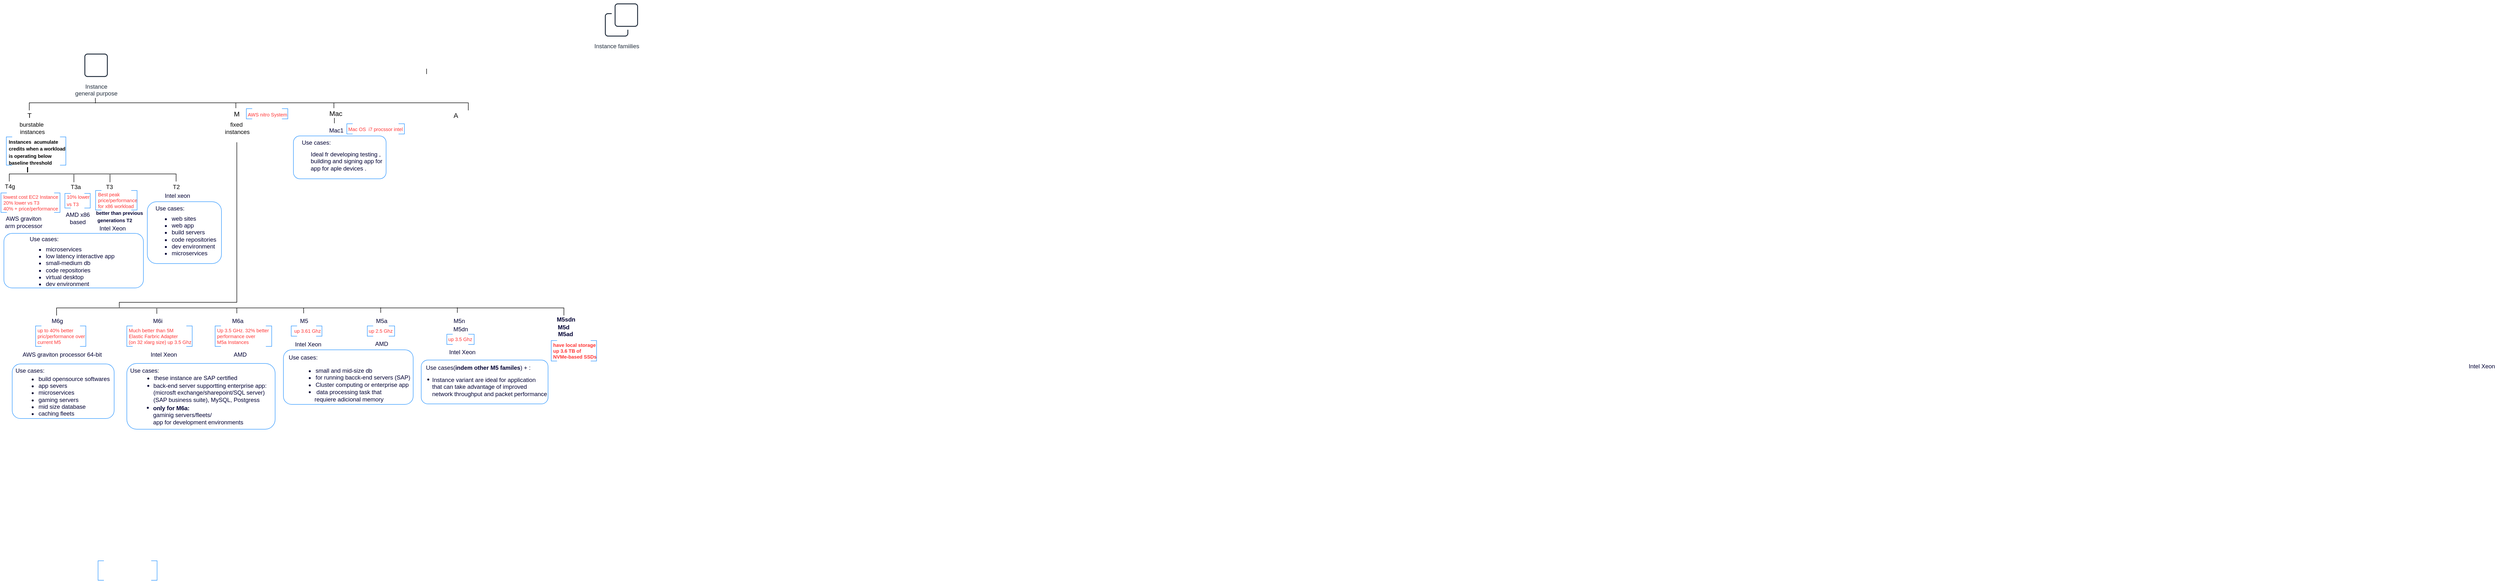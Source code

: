 <mxfile version="20.0.1" type="github">
  <diagram id="QT1x9H8c5nNVxde7SMxW" name="Page-1">
    <mxGraphModel dx="1230" dy="653" grid="1" gridSize="10" guides="1" tooltips="1" connect="1" arrows="1" fold="1" page="1" pageScale="1" pageWidth="4681" pageHeight="3300" math="0" shadow="0">
      <root>
        <mxCell id="0" />
        <mxCell id="1" parent="0" />
        <mxCell id="JC6SgRXy9MHT9SMiRejr-31" value="" style="rounded=1;whiteSpace=wrap;html=1;fontSize=12;fontColor=#000033;fillColor=none;strokeColor=#3399FF;" vertex="1" parent="1">
          <mxGeometry x="308" y="443" width="152" height="127" as="geometry" />
        </mxCell>
        <mxCell id="JC6SgRXy9MHT9SMiRejr-28" value="" style="rounded=1;whiteSpace=wrap;html=1;fontSize=12;fontColor=#000033;fillColor=none;strokeColor=#3399FF;" vertex="1" parent="1">
          <mxGeometry x="14" y="508" width="286" height="112" as="geometry" />
        </mxCell>
        <mxCell id="_8k46CDn7pCFzb-syn-X-2" value="Instance famiilies" style="sketch=0;outlineConnect=0;fontColor=#232F3E;gradientColor=none;strokeColor=#232F3E;fillColor=#ffffff;dashed=0;verticalLabelPosition=bottom;verticalAlign=top;align=center;html=1;fontSize=12;fontStyle=0;aspect=fixed;shape=mxgraph.aws4.resourceIcon;resIcon=mxgraph.aws4.instance;" parent="1" vertex="1">
          <mxGeometry x="1240" y="50" width="60" height="60" as="geometry" />
        </mxCell>
        <mxCell id="_8k46CDn7pCFzb-syn-X-3" value="" style="sketch=0;outlineConnect=0;fontColor=#232F3E;gradientColor=none;strokeColor=#232F3E;fillColor=#ffffff;dashed=0;verticalLabelPosition=bottom;verticalAlign=top;align=center;html=1;fontSize=12;fontStyle=0;aspect=fixed;shape=mxgraph.aws4.resourceIcon;resIcon=mxgraph.aws4.instance;" parent="1" vertex="1">
          <mxGeometry x="1260" y="30" width="60" height="60" as="geometry" />
        </mxCell>
        <mxCell id="_8k46CDn7pCFzb-syn-X-4" value="Instance&lt;br&gt;general purpose" style="sketch=0;outlineConnect=0;fontColor=#232F3E;gradientColor=none;strokeColor=#232F3E;fillColor=#ffffff;dashed=0;verticalLabelPosition=bottom;verticalAlign=top;align=center;html=1;fontSize=12;fontStyle=0;aspect=fixed;shape=mxgraph.aws4.resourceIcon;resIcon=mxgraph.aws4.instance;" parent="1" vertex="1">
          <mxGeometry x="173" y="133" width="60" height="60" as="geometry" />
        </mxCell>
        <mxCell id="_8k46CDn7pCFzb-syn-X-5" value="" style="shape=partialRectangle;whiteSpace=wrap;html=1;bottom=1;right=1;left=1;top=0;fillColor=none;routingCenterX=-0.5;rotation=-180;direction=east;" parent="1" vertex="1">
          <mxGeometry x="66" y="240" width="900" height="15" as="geometry" />
        </mxCell>
        <mxCell id="_8k46CDn7pCFzb-syn-X-6" value="" style="line;strokeWidth=1;direction=south;html=1;" parent="1" vertex="1">
          <mxGeometry x="201" y="230" width="1" height="11" as="geometry" />
        </mxCell>
        <mxCell id="_8k46CDn7pCFzb-syn-X-7" value="" style="line;strokeWidth=1;direction=south;html=1;" parent="1" vertex="1">
          <mxGeometry x="489" y="240" width="1" height="11" as="geometry" />
        </mxCell>
        <mxCell id="_8k46CDn7pCFzb-syn-X-9" value="&lt;font style=&quot;font-size: 14px;&quot;&gt;T&lt;/font&gt;" style="text;html=1;align=center;verticalAlign=middle;resizable=0;points=[];autosize=1;strokeColor=none;fillColor=none;" parent="1" vertex="1">
          <mxGeometry x="56" y="256" width="20" height="20" as="geometry" />
        </mxCell>
        <mxCell id="_8k46CDn7pCFzb-syn-X-10" value="M" style="text;html=1;align=center;verticalAlign=middle;resizable=0;points=[];autosize=1;strokeColor=none;fillColor=none;fontSize=14;" parent="1" vertex="1">
          <mxGeometry x="476" y="253" width="30" height="20" as="geometry" />
        </mxCell>
        <mxCell id="_8k46CDn7pCFzb-syn-X-11" value="Mac" style="text;html=1;align=center;verticalAlign=middle;resizable=0;points=[];autosize=1;strokeColor=none;fillColor=none;fontSize=14;" parent="1" vertex="1">
          <mxGeometry x="674" y="252" width="40" height="20" as="geometry" />
        </mxCell>
        <mxCell id="_8k46CDn7pCFzb-syn-X-12" value="A" style="text;html=1;align=center;verticalAlign=middle;resizable=0;points=[];autosize=1;strokeColor=none;fillColor=none;fontSize=14;" parent="1" vertex="1">
          <mxGeometry x="930" y="256" width="20" height="20" as="geometry" />
        </mxCell>
        <mxCell id="_8k46CDn7pCFzb-syn-X-15" value="&lt;font style=&quot;font-size: 12px;&quot;&gt;burstable&amp;nbsp;&lt;br style=&quot;font-size: 12px;&quot;&gt;instances&lt;br style=&quot;font-size: 12px;&quot;&gt;&lt;/font&gt;" style="text;html=1;align=center;verticalAlign=middle;resizable=0;points=[];autosize=1;strokeColor=none;fillColor=none;fontSize=12;" parent="1" vertex="1">
          <mxGeometry x="37" y="277" width="70" height="30" as="geometry" />
        </mxCell>
        <mxCell id="_8k46CDn7pCFzb-syn-X-16" value="" style="shape=partialRectangle;whiteSpace=wrap;html=1;bottom=1;right=1;left=1;top=0;fillColor=none;routingCenterX=-0.5;rotation=-180;direction=east;" parent="1" vertex="1">
          <mxGeometry x="25" y="386" width="342" height="15" as="geometry" />
        </mxCell>
        <mxCell id="_8k46CDn7pCFzb-syn-X-17" value="" style="line;strokeWidth=2;direction=south;html=1;" parent="1" vertex="1">
          <mxGeometry x="62" y="372" width="1" height="11" as="geometry" />
        </mxCell>
        <mxCell id="_8k46CDn7pCFzb-syn-X-18" value="" style="line;strokeWidth=1;direction=south;html=1;" parent="1" vertex="1">
          <mxGeometry x="157" y="387" width="1" height="16" as="geometry" />
        </mxCell>
        <mxCell id="_8k46CDn7pCFzb-syn-X-22" value="T4g" style="text;html=1;align=center;verticalAlign=middle;resizable=0;points=[];autosize=1;strokeColor=none;fillColor=none;fontSize=12;" parent="1" vertex="1">
          <mxGeometry x="6" y="402" width="40" height="20" as="geometry" />
        </mxCell>
        <mxCell id="_8k46CDn7pCFzb-syn-X-23" value="T3a" style="text;html=1;align=center;verticalAlign=middle;resizable=0;points=[];autosize=1;strokeColor=none;fillColor=none;fontSize=12;" parent="1" vertex="1">
          <mxGeometry x="141" y="403" width="40" height="20" as="geometry" />
        </mxCell>
        <mxCell id="_8k46CDn7pCFzb-syn-X-24" value="T3" style="text;html=1;align=center;verticalAlign=middle;resizable=0;points=[];autosize=1;strokeColor=none;fillColor=none;fontSize=12;" parent="1" vertex="1">
          <mxGeometry x="215" y="403" width="30" height="20" as="geometry" />
        </mxCell>
        <mxCell id="_8k46CDn7pCFzb-syn-X-25" value="T2" style="text;html=1;align=center;verticalAlign=middle;resizable=0;points=[];autosize=1;strokeColor=none;fillColor=none;fontSize=12;" parent="1" vertex="1">
          <mxGeometry x="351.5" y="403" width="30" height="20" as="geometry" />
        </mxCell>
        <mxCell id="_8k46CDn7pCFzb-syn-X-26" value="" style="line;strokeWidth=1;direction=south;html=1;" parent="1" vertex="1">
          <mxGeometry x="231" y="387" width="1" height="16" as="geometry" />
        </mxCell>
        <mxCell id="JC6SgRXy9MHT9SMiRejr-1" value="&lt;font style=&quot;font-size: 10px;&quot;&gt;&lt;b&gt;Instances&amp;nbsp; acumulate &lt;br&gt;credits when a workload&amp;nbsp;&lt;br&gt;is operating below &lt;br&gt;baseline threshold&lt;/b&gt;&lt;/font&gt;" style="text;html=1;align=left;verticalAlign=middle;resizable=0;points=[];autosize=1;strokeColor=none;fillColor=none;" vertex="1" parent="1">
          <mxGeometry x="22" y="306" width="130" height="70" as="geometry" />
        </mxCell>
        <mxCell id="JC6SgRXy9MHT9SMiRejr-3" value="" style="strokeWidth=1;html=1;shape=mxgraph.flowchart.annotation_1;align=left;pointerEvents=1;fontColor=#000033;fillColor=none;direction=west;strokeColor=#3399FF;" vertex="1" parent="1">
          <mxGeometry x="129" y="310" width="12" height="58" as="geometry" />
        </mxCell>
        <mxCell id="JC6SgRXy9MHT9SMiRejr-4" value="" style="strokeWidth=1;html=1;shape=mxgraph.flowchart.annotation_1;align=left;pointerEvents=1;fontColor=#000033;fillColor=none;strokeColor=#3399FF;" vertex="1" parent="1">
          <mxGeometry x="8" y="425" width="12" height="40" as="geometry" />
        </mxCell>
        <mxCell id="JC6SgRXy9MHT9SMiRejr-5" value="" style="strokeWidth=1;html=1;shape=mxgraph.flowchart.annotation_1;align=left;pointerEvents=1;fontColor=#000033;fillColor=none;strokeColor=#3399FF;" vertex="1" parent="1">
          <mxGeometry x="19" y="310" width="12" height="58" as="geometry" />
        </mxCell>
        <mxCell id="JC6SgRXy9MHT9SMiRejr-7" value="&lt;font color=&quot;#ff3333&quot;&gt;lowest cost EC2 Instance&lt;br&gt;20% lower vs T3&lt;br&gt;40% + price/performance&lt;/font&gt;" style="text;html=1;align=left;verticalAlign=middle;resizable=0;points=[];autosize=1;strokeColor=none;fillColor=none;fontSize=10;" vertex="1" parent="1">
          <mxGeometry x="11" y="425" width="130" height="40" as="geometry" />
        </mxCell>
        <mxCell id="JC6SgRXy9MHT9SMiRejr-8" value="" style="strokeWidth=1;html=1;shape=mxgraph.flowchart.annotation_1;align=left;pointerEvents=1;fontColor=#000033;fillColor=none;direction=west;strokeColor=#3399FF;" vertex="1" parent="1">
          <mxGeometry x="117" y="425" width="12" height="40" as="geometry" />
        </mxCell>
        <mxCell id="JC6SgRXy9MHT9SMiRejr-10" value="AWS graviton &lt;br&gt;arm processor" style="text;html=1;align=center;verticalAlign=middle;resizable=0;points=[];autosize=1;strokeColor=none;fillColor=none;fontSize=12;fontColor=#000033;" vertex="1" parent="1">
          <mxGeometry x="9" y="470" width="90" height="30" as="geometry" />
        </mxCell>
        <mxCell id="JC6SgRXy9MHT9SMiRejr-11" value="" style="strokeWidth=1;html=1;shape=mxgraph.flowchart.annotation_1;align=left;pointerEvents=1;fontColor=#000033;fillColor=none;strokeColor=#3399FF;" vertex="1" parent="1">
          <mxGeometry x="207" y="1180" width="12" height="40" as="geometry" />
        </mxCell>
        <mxCell id="JC6SgRXy9MHT9SMiRejr-12" value="" style="strokeWidth=1;html=1;shape=mxgraph.flowchart.annotation_1;align=left;pointerEvents=1;fontColor=#000033;fillColor=none;direction=west;strokeColor=#3399FF;" vertex="1" parent="1">
          <mxGeometry x="316" y="1180" width="12" height="40" as="geometry" />
        </mxCell>
        <mxCell id="JC6SgRXy9MHT9SMiRejr-13" value="" style="strokeWidth=1;html=1;shape=mxgraph.flowchart.annotation_1;align=left;pointerEvents=1;fontColor=#000033;fillColor=none;strokeColor=#3399FF;" vertex="1" parent="1">
          <mxGeometry x="139" y="426" width="12" height="30" as="geometry" />
        </mxCell>
        <mxCell id="JC6SgRXy9MHT9SMiRejr-14" value="" style="strokeWidth=1;html=1;shape=mxgraph.flowchart.annotation_1;align=left;pointerEvents=1;fontColor=#000033;fillColor=none;direction=west;strokeColor=#3399FF;" vertex="1" parent="1">
          <mxGeometry x="179" y="426" width="12" height="30" as="geometry" />
        </mxCell>
        <mxCell id="JC6SgRXy9MHT9SMiRejr-15" value="&lt;font color=&quot;#ff3333&quot; style=&quot;font-size: 10px;&quot;&gt;10% lower &lt;br&gt;vs T3&lt;/font&gt;" style="text;html=1;align=left;verticalAlign=middle;resizable=0;points=[];autosize=1;strokeColor=none;fillColor=none;fontSize=12;fontColor=#000033;" vertex="1" parent="1">
          <mxGeometry x="141" y="420" width="60" height="40" as="geometry" />
        </mxCell>
        <mxCell id="JC6SgRXy9MHT9SMiRejr-16" value="Best peak &lt;br&gt;price/performance&lt;br&gt;for x86 workload" style="text;html=1;align=left;verticalAlign=middle;resizable=0;points=[];autosize=1;strokeColor=none;fillColor=none;fontSize=10;fontColor=#FF3333;" vertex="1" parent="1">
          <mxGeometry x="205" y="420" width="100" height="40" as="geometry" />
        </mxCell>
        <mxCell id="JC6SgRXy9MHT9SMiRejr-18" value="&lt;font style=&quot;font-size: 12px;&quot; color=&quot;#000033&quot;&gt;AMD x86&lt;br&gt;based&lt;br&gt;&lt;/font&gt;" style="text;html=1;align=center;verticalAlign=middle;resizable=0;points=[];autosize=1;strokeColor=none;fillColor=none;fontSize=10;fontColor=#FF3333;" vertex="1" parent="1">
          <mxGeometry x="135" y="462" width="60" height="30" as="geometry" />
        </mxCell>
        <mxCell id="JC6SgRXy9MHT9SMiRejr-19" value="Intel Xeon&amp;nbsp;" style="text;html=1;align=center;verticalAlign=middle;resizable=0;points=[];autosize=1;strokeColor=none;fillColor=none;fontSize=12;fontColor=#000033;" vertex="1" parent="1">
          <mxGeometry x="203" y="488" width="70" height="20" as="geometry" />
        </mxCell>
        <mxCell id="JC6SgRXy9MHT9SMiRejr-20" value="" style="strokeWidth=1;html=1;shape=mxgraph.flowchart.annotation_1;align=left;pointerEvents=1;fontColor=#000033;fillColor=none;strokeColor=#3399FF;" vertex="1" parent="1">
          <mxGeometry x="202" y="420" width="12" height="40" as="geometry" />
        </mxCell>
        <mxCell id="JC6SgRXy9MHT9SMiRejr-21" value="" style="strokeWidth=1;html=1;shape=mxgraph.flowchart.annotation_1;align=left;pointerEvents=1;fontColor=#000033;fillColor=none;direction=west;strokeColor=#3399FF;" vertex="1" parent="1">
          <mxGeometry x="275" y="420" width="12" height="40" as="geometry" />
        </mxCell>
        <mxCell id="JC6SgRXy9MHT9SMiRejr-22" value="Intel xeon&amp;nbsp;" style="text;html=1;align=center;verticalAlign=middle;resizable=0;points=[];autosize=1;strokeColor=none;fillColor=none;fontSize=12;fontColor=#000033;" vertex="1" parent="1">
          <mxGeometry x="336" y="421" width="70" height="20" as="geometry" />
        </mxCell>
        <mxCell id="JC6SgRXy9MHT9SMiRejr-24" value="&lt;font style=&quot;font-size: 10px;&quot;&gt;better than previous&lt;br&gt;&amp;nbsp;generations T2&lt;/font&gt;" style="text;html=1;align=left;verticalAlign=middle;resizable=0;points=[];autosize=1;strokeColor=none;fillColor=none;fontSize=12;fontColor=#000033;fontStyle=1" vertex="1" parent="1">
          <mxGeometry x="201" y="453" width="110" height="40" as="geometry" />
        </mxCell>
        <mxCell id="JC6SgRXy9MHT9SMiRejr-26" value="&lt;br&gt;&lt;ul&gt;&lt;li&gt;microservices&lt;/li&gt;&lt;li&gt;low latency interactive app&lt;/li&gt;&lt;li&gt;small-medium db&lt;/li&gt;&lt;li&gt;code repositories&lt;/li&gt;&lt;li&gt;virtual desktop&lt;/li&gt;&lt;li&gt;dev environment&lt;/li&gt;&lt;/ul&gt;" style="text;html=1;align=left;verticalAlign=middle;resizable=0;points=[];autosize=1;strokeColor=none;fillColor=none;fontSize=12;fontColor=#000033;" vertex="1" parent="1">
          <mxGeometry x="58" y="504" width="200" height="130" as="geometry" />
        </mxCell>
        <mxCell id="JC6SgRXy9MHT9SMiRejr-27" value="Use cases:" style="text;html=1;align=center;verticalAlign=middle;resizable=0;points=[];autosize=1;strokeColor=none;fillColor=none;fontSize=12;fontColor=#000033;" vertex="1" parent="1">
          <mxGeometry x="61" y="510" width="70" height="20" as="geometry" />
        </mxCell>
        <mxCell id="JC6SgRXy9MHT9SMiRejr-29" value="&lt;br&gt;&lt;ul&gt;&lt;li&gt;web sites&lt;/li&gt;&lt;li&gt;web app&lt;/li&gt;&lt;li&gt;build servers&lt;/li&gt;&lt;li&gt;code repositories&lt;/li&gt;&lt;li&gt;dev environment&lt;/li&gt;&lt;li&gt;microservices&lt;/li&gt;&lt;/ul&gt;" style="text;html=1;align=left;verticalAlign=middle;resizable=0;points=[];autosize=1;strokeColor=none;fillColor=none;fontSize=12;fontColor=#000033;" vertex="1" parent="1">
          <mxGeometry x="316" y="441" width="150" height="130" as="geometry" />
        </mxCell>
        <mxCell id="JC6SgRXy9MHT9SMiRejr-30" value="Use cases:" style="text;html=1;align=center;verticalAlign=middle;resizable=0;points=[];autosize=1;strokeColor=none;fillColor=none;fontSize=12;fontColor=#000033;" vertex="1" parent="1">
          <mxGeometry x="319" y="447" width="70" height="20" as="geometry" />
        </mxCell>
        <mxCell id="JC6SgRXy9MHT9SMiRejr-33" value="&lt;font style=&quot;font-size: 12px;&quot;&gt;fixed&amp;nbsp;&lt;br style=&quot;font-size: 12px;&quot;&gt;instances&lt;br style=&quot;font-size: 12px;&quot;&gt;&lt;/font&gt;" style="text;html=1;align=center;verticalAlign=middle;resizable=0;points=[];autosize=1;strokeColor=none;fillColor=none;fontSize=12;" vertex="1" parent="1">
          <mxGeometry x="456.5" y="277" width="70" height="30" as="geometry" />
        </mxCell>
        <mxCell id="JC6SgRXy9MHT9SMiRejr-34" value="" style="shape=partialRectangle;whiteSpace=wrap;html=1;bottom=1;right=1;left=1;top=0;fillColor=none;routingCenterX=-0.5;rotation=-180;direction=east;" vertex="1" parent="1">
          <mxGeometry x="122" y="661" width="1040" height="15" as="geometry" />
        </mxCell>
        <mxCell id="JC6SgRXy9MHT9SMiRejr-35" value="" style="line;strokeWidth=1;direction=south;html=1;" vertex="1" parent="1">
          <mxGeometry x="491" y="321" width="1" height="329" as="geometry" />
        </mxCell>
        <mxCell id="JC6SgRXy9MHT9SMiRejr-36" value="" style="line;strokeWidth=1;direction=west;html=1;" vertex="1" parent="1">
          <mxGeometry x="250" y="649" width="242" height="1" as="geometry" />
        </mxCell>
        <mxCell id="JC6SgRXy9MHT9SMiRejr-37" value="M5" style="text;html=1;align=center;verticalAlign=middle;resizable=0;points=[];autosize=1;strokeColor=none;fillColor=none;fontSize=12;fontColor=#000033;" vertex="1" parent="1">
          <mxGeometry x="613.5" y="678" width="30" height="20" as="geometry" />
        </mxCell>
        <mxCell id="JC6SgRXy9MHT9SMiRejr-38" value="Intel Xeon&amp;nbsp;" style="text;html=1;align=center;verticalAlign=middle;resizable=0;points=[];autosize=1;strokeColor=none;fillColor=none;fontSize=12;fontColor=#000033;" vertex="1" parent="1">
          <mxGeometry x="5060" y="771" width="70" height="20" as="geometry" />
        </mxCell>
        <mxCell id="JC6SgRXy9MHT9SMiRejr-44" value="" style="rounded=1;whiteSpace=wrap;html=1;fontSize=12;fontColor=#000033;fillColor=none;strokeColor=#3399FF;" vertex="1" parent="1">
          <mxGeometry x="587" y="747" width="266" height="112" as="geometry" />
        </mxCell>
        <mxCell id="JC6SgRXy9MHT9SMiRejr-45" value="&lt;br&gt;&lt;ul&gt;&lt;li&gt;small and mid-size db&lt;/li&gt;&lt;li&gt;&lt;span style=&quot;background-color: initial;&quot;&gt;for running bacck-end servers (SAP)&lt;/span&gt;&lt;br&gt;&lt;/li&gt;&lt;li&gt;Cluster computing or enterprise app&lt;/li&gt;&lt;li&gt;&lt;br&gt;&lt;/li&gt;&lt;/ul&gt;" style="text;html=1;align=left;verticalAlign=middle;resizable=0;points=[];autosize=1;strokeColor=none;fillColor=none;fontSize=12;fontColor=#000033;" vertex="1" parent="1">
          <mxGeometry x="611" y="754" width="250" height="100" as="geometry" />
        </mxCell>
        <mxCell id="JC6SgRXy9MHT9SMiRejr-46" value="Use cases:" style="text;html=1;align=center;verticalAlign=middle;resizable=0;points=[];autosize=1;strokeColor=none;fillColor=none;fontSize=12;fontColor=#000033;" vertex="1" parent="1">
          <mxGeometry x="592" y="753" width="70" height="20" as="geometry" />
        </mxCell>
        <mxCell id="JC6SgRXy9MHT9SMiRejr-47" value="&lt;span style=&quot;text-align: left; background-color: initial;&quot;&gt;data processing task that &lt;br&gt;requiere adicional memory&lt;/span&gt;" style="text;html=1;align=center;verticalAlign=middle;resizable=0;points=[];autosize=1;strokeColor=none;fillColor=none;fontSize=12;fontColor=#000033;" vertex="1" parent="1">
          <mxGeometry x="641" y="826" width="160" height="30" as="geometry" />
        </mxCell>
        <mxCell id="JC6SgRXy9MHT9SMiRejr-48" value="Intel Xeon&amp;nbsp;" style="text;html=1;align=center;verticalAlign=middle;resizable=0;points=[];autosize=1;strokeColor=none;fillColor=none;fontSize=12;fontColor=#000033;" vertex="1" parent="1">
          <mxGeometry x="603.5" y="726" width="70" height="20" as="geometry" />
        </mxCell>
        <mxCell id="JC6SgRXy9MHT9SMiRejr-49" value="M5a" style="text;html=1;align=center;verticalAlign=middle;resizable=0;points=[];autosize=1;strokeColor=none;fillColor=none;fontSize=12;fontColor=#000033;" vertex="1" parent="1">
          <mxGeometry x="767.5" y="678" width="40" height="20" as="geometry" />
        </mxCell>
        <mxCell id="JC6SgRXy9MHT9SMiRejr-53" value="AMD" style="text;html=1;align=center;verticalAlign=middle;resizable=0;points=[];autosize=1;strokeColor=none;fillColor=none;fontSize=12;fontColor=#000033;" vertex="1" parent="1">
          <mxGeometry x="767.5" y="725" width="40" height="20" as="geometry" />
        </mxCell>
        <mxCell id="JC6SgRXy9MHT9SMiRejr-58" value="M5n" style="text;html=1;align=center;verticalAlign=middle;resizable=0;points=[];autosize=1;strokeColor=none;fillColor=none;fontSize=12;fontColor=#000033;" vertex="1" parent="1">
          <mxGeometry x="926.5" y="678" width="40" height="20" as="geometry" />
        </mxCell>
        <mxCell id="JC6SgRXy9MHT9SMiRejr-59" value="M5dn" style="text;html=1;align=center;verticalAlign=middle;resizable=0;points=[];autosize=1;strokeColor=none;fillColor=none;fontSize=12;fontColor=#000033;" vertex="1" parent="1">
          <mxGeometry x="924.5" y="695" width="50" height="20" as="geometry" />
        </mxCell>
        <mxCell id="JC6SgRXy9MHT9SMiRejr-60" value="Intel Xeon&amp;nbsp;" style="text;html=1;align=center;verticalAlign=middle;resizable=0;points=[];autosize=1;strokeColor=none;fillColor=none;fontSize=12;fontColor=#000033;" vertex="1" parent="1">
          <mxGeometry x="919.5" y="742" width="70" height="20" as="geometry" />
        </mxCell>
        <mxCell id="JC6SgRXy9MHT9SMiRejr-64" value="" style="rounded=1;whiteSpace=wrap;html=1;fontSize=12;fontColor=#000033;fillColor=none;strokeColor=#3399FF;" vertex="1" parent="1">
          <mxGeometry x="869.5" y="768" width="260" height="90" as="geometry" />
        </mxCell>
        <mxCell id="JC6SgRXy9MHT9SMiRejr-65" value="Instance variant are ideal for application &lt;br&gt;that can take advantage of improved &lt;br&gt;network throughput and packet performance&amp;nbsp;" style="text;html=1;align=left;verticalAlign=middle;resizable=0;points=[];autosize=1;strokeColor=none;fillColor=none;fontSize=12;fontColor=#000033;" vertex="1" parent="1">
          <mxGeometry x="889.5" y="798" width="250" height="50" as="geometry" />
        </mxCell>
        <mxCell id="JC6SgRXy9MHT9SMiRejr-66" value="Use cases(&lt;b&gt;indem other M5 familes&lt;/b&gt;) + :" style="text;html=1;align=center;verticalAlign=middle;resizable=0;points=[];autosize=1;strokeColor=none;fillColor=none;fontSize=12;fontColor=#000033;" vertex="1" parent="1">
          <mxGeometry x="870.5" y="774" width="230" height="20" as="geometry" />
        </mxCell>
        <mxCell id="JC6SgRXy9MHT9SMiRejr-67" value="M6i" style="text;html=1;align=center;verticalAlign=middle;resizable=0;points=[];autosize=1;strokeColor=none;fillColor=none;fontSize=12;fontColor=#000033;" vertex="1" parent="1">
          <mxGeometry x="314" y="678" width="30" height="20" as="geometry" />
        </mxCell>
        <mxCell id="JC6SgRXy9MHT9SMiRejr-69" value="&lt;font color=&quot;#ff3333&quot;&gt;Much better than 5M&amp;nbsp;&lt;br&gt;Elastic Farbric Adapter&amp;nbsp;&lt;br&gt;(on 32 xlarg size) up 3.5 Ghz&lt;br&gt;&lt;/font&gt;" style="text;html=1;align=left;verticalAlign=middle;resizable=0;points=[];autosize=1;strokeColor=none;fillColor=none;fontSize=10;" vertex="1" parent="1">
          <mxGeometry x="268" y="699" width="140" height="40" as="geometry" />
        </mxCell>
        <mxCell id="JC6SgRXy9MHT9SMiRejr-70" value="" style="strokeWidth=1;html=1;shape=mxgraph.flowchart.annotation_1;align=left;pointerEvents=1;fontColor=#000033;fillColor=none;strokeColor=#3399FF;" vertex="1" parent="1">
          <mxGeometry x="266" y="698" width="12" height="42" as="geometry" />
        </mxCell>
        <mxCell id="JC6SgRXy9MHT9SMiRejr-71" value="" style="strokeWidth=1;html=1;shape=mxgraph.flowchart.annotation_1;align=left;pointerEvents=1;fontColor=#000033;fillColor=none;direction=west;strokeColor=#3399FF;" vertex="1" parent="1">
          <mxGeometry x="388" y="698" width="12" height="42" as="geometry" />
        </mxCell>
        <mxCell id="JC6SgRXy9MHT9SMiRejr-73" value="Intel Xeon&amp;nbsp;" style="text;html=1;align=center;verticalAlign=middle;resizable=0;points=[];autosize=1;strokeColor=none;fillColor=none;fontSize=12;fontColor=#000033;" vertex="1" parent="1">
          <mxGeometry x="308" y="747" width="70" height="20" as="geometry" />
        </mxCell>
        <mxCell id="JC6SgRXy9MHT9SMiRejr-74" value="" style="rounded=1;whiteSpace=wrap;html=1;fontSize=12;fontColor=#000033;fillColor=none;strokeColor=#3399FF;" vertex="1" parent="1">
          <mxGeometry x="266" y="775" width="304" height="135" as="geometry" />
        </mxCell>
        <mxCell id="JC6SgRXy9MHT9SMiRejr-75" value="&lt;br&gt;&lt;ul&gt;&lt;li&gt;these instance are SAP certified&lt;/li&gt;&lt;li&gt;&lt;br&gt;&lt;/li&gt;&lt;/ul&gt;" style="text;html=1;align=left;verticalAlign=middle;resizable=0;points=[];autosize=1;strokeColor=none;fillColor=none;fontSize=12;fontColor=#000033;" vertex="1" parent="1">
          <mxGeometry x="280" y="770" width="230" height="70" as="geometry" />
        </mxCell>
        <mxCell id="JC6SgRXy9MHT9SMiRejr-76" value="Use cases:" style="text;html=1;align=center;verticalAlign=middle;resizable=0;points=[];autosize=1;strokeColor=none;fillColor=none;fontSize=12;fontColor=#000033;" vertex="1" parent="1">
          <mxGeometry x="267" y="780" width="70" height="20" as="geometry" />
        </mxCell>
        <mxCell id="JC6SgRXy9MHT9SMiRejr-77" value="&lt;div style=&quot;text-align: left;&quot;&gt;&lt;span style=&quot;background-color: initial;&quot;&gt;back-end server supportting enterprise app:&lt;/span&gt;&lt;/div&gt;&lt;div style=&quot;text-align: left;&quot;&gt;&lt;span style=&quot;background-color: initial;&quot;&gt;(microsft exchange/sharepoint/SQL server)&lt;/span&gt;&lt;/div&gt;&lt;div style=&quot;text-align: left;&quot;&gt;&lt;span style=&quot;background-color: initial;&quot;&gt;(SAP business suite), MySQL, Postgress&amp;nbsp;&lt;/span&gt;&lt;/div&gt;" style="text;html=1;align=center;verticalAlign=middle;resizable=0;points=[];autosize=1;strokeColor=none;fillColor=none;fontSize=12;fontColor=#000033;" vertex="1" parent="1">
          <mxGeometry x="311" y="810" width="250" height="50" as="geometry" />
        </mxCell>
        <mxCell id="JC6SgRXy9MHT9SMiRejr-78" value="M6g" style="text;html=1;align=center;verticalAlign=middle;resizable=0;points=[];autosize=1;strokeColor=none;fillColor=none;fontSize=12;fontColor=#000033;" vertex="1" parent="1">
          <mxGeometry x="103" y="678" width="40" height="20" as="geometry" />
        </mxCell>
        <mxCell id="JC6SgRXy9MHT9SMiRejr-79" value="&lt;font color=&quot;#ff3333&quot;&gt;up to 40% better&lt;br&gt;pric/performance over &lt;br&gt;current M5&lt;br&gt;&lt;/font&gt;" style="text;html=1;align=left;verticalAlign=middle;resizable=0;points=[];autosize=1;strokeColor=none;fillColor=none;fontSize=10;" vertex="1" parent="1">
          <mxGeometry x="81" y="699" width="110" height="40" as="geometry" />
        </mxCell>
        <mxCell id="JC6SgRXy9MHT9SMiRejr-80" value="" style="strokeWidth=1;html=1;shape=mxgraph.flowchart.annotation_1;align=left;pointerEvents=1;fontColor=#000033;fillColor=none;strokeColor=#3399FF;" vertex="1" parent="1">
          <mxGeometry x="79" y="698" width="12" height="42" as="geometry" />
        </mxCell>
        <mxCell id="JC6SgRXy9MHT9SMiRejr-81" value="" style="strokeWidth=1;html=1;shape=mxgraph.flowchart.annotation_1;align=left;pointerEvents=1;fontColor=#000033;fillColor=none;direction=west;strokeColor=#3399FF;" vertex="1" parent="1">
          <mxGeometry x="170" y="698" width="12" height="42" as="geometry" />
        </mxCell>
        <mxCell id="JC6SgRXy9MHT9SMiRejr-82" value="AWS graviton processor 64-bit" style="text;html=1;align=center;verticalAlign=middle;resizable=0;points=[];autosize=1;strokeColor=none;fillColor=none;fontSize=12;fontColor=#000033;" vertex="1" parent="1">
          <mxGeometry x="43" y="747" width="180" height="20" as="geometry" />
        </mxCell>
        <mxCell id="JC6SgRXy9MHT9SMiRejr-83" value="" style="rounded=1;whiteSpace=wrap;html=1;fontSize=12;fontColor=#000033;fillColor=none;strokeColor=#3399FF;" vertex="1" parent="1">
          <mxGeometry x="31" y="776" width="209" height="112" as="geometry" />
        </mxCell>
        <mxCell id="JC6SgRXy9MHT9SMiRejr-84" value="&lt;br&gt;&lt;ul&gt;&lt;li&gt;build opensource softwares&lt;/li&gt;&lt;li&gt;app severs&lt;/li&gt;&lt;li&gt;microservices&lt;/li&gt;&lt;li&gt;gaming servers&lt;/li&gt;&lt;li&gt;mid size database&lt;/li&gt;&lt;li&gt;caching fleets&amp;nbsp;&lt;/li&gt;&lt;/ul&gt;" style="text;html=1;align=left;verticalAlign=middle;resizable=0;points=[];autosize=1;strokeColor=none;fillColor=none;fontSize=12;fontColor=#000033;" vertex="1" parent="1">
          <mxGeometry x="43" y="770" width="200" height="130" as="geometry" />
        </mxCell>
        <mxCell id="JC6SgRXy9MHT9SMiRejr-85" value="Use cases:" style="text;html=1;align=center;verticalAlign=middle;resizable=0;points=[];autosize=1;strokeColor=none;fillColor=none;fontSize=12;fontColor=#000033;" vertex="1" parent="1">
          <mxGeometry x="32" y="780" width="70" height="20" as="geometry" />
        </mxCell>
        <mxCell id="JC6SgRXy9MHT9SMiRejr-87" value="&lt;font color=&quot;#ff3333&quot;&gt;AWS nitro System&amp;nbsp;&lt;br&gt;&lt;/font&gt;" style="text;html=1;align=left;verticalAlign=middle;resizable=0;points=[];autosize=1;strokeColor=none;fillColor=none;fontSize=10;" vertex="1" parent="1">
          <mxGeometry x="512" y="254" width="100" height="20" as="geometry" />
        </mxCell>
        <mxCell id="JC6SgRXy9MHT9SMiRejr-88" value="" style="strokeWidth=1;html=1;shape=mxgraph.flowchart.annotation_1;align=left;pointerEvents=1;fontColor=#000033;fillColor=none;strokeColor=#3399FF;" vertex="1" parent="1">
          <mxGeometry x="511" y="252" width="12" height="21" as="geometry" />
        </mxCell>
        <mxCell id="JC6SgRXy9MHT9SMiRejr-89" value="" style="strokeWidth=1;html=1;shape=mxgraph.flowchart.annotation_1;align=left;pointerEvents=1;fontColor=#000033;fillColor=none;direction=west;strokeColor=#3399FF;" vertex="1" parent="1">
          <mxGeometry x="584" y="252" width="12" height="21" as="geometry" />
        </mxCell>
        <mxCell id="JC6SgRXy9MHT9SMiRejr-100" value="" style="strokeWidth=1;html=1;shape=mxgraph.flowchart.annotation_1;align=left;pointerEvents=1;fontColor=#000033;fillColor=none;strokeColor=#3399FF;" vertex="1" parent="1">
          <mxGeometry x="922" y="715" width="12" height="21" as="geometry" />
        </mxCell>
        <mxCell id="JC6SgRXy9MHT9SMiRejr-101" value="" style="strokeWidth=1;html=1;shape=mxgraph.flowchart.annotation_1;align=left;pointerEvents=1;fontColor=#000033;fillColor=none;direction=west;strokeColor=#3399FF;" vertex="1" parent="1">
          <mxGeometry x="966" y="715" width="12" height="21" as="geometry" />
        </mxCell>
        <mxCell id="JC6SgRXy9MHT9SMiRejr-102" value="&lt;span style=&quot;color: rgb(255, 51, 51); font-size: 10px; text-align: left;&quot;&gt;up 3.5 Ghz&lt;/span&gt;" style="text;html=1;align=center;verticalAlign=middle;resizable=0;points=[];autosize=1;strokeColor=none;fillColor=none;fontSize=12;fontColor=#000033;" vertex="1" parent="1">
          <mxGeometry x="919" y="715" width="60" height="20" as="geometry" />
        </mxCell>
        <mxCell id="JC6SgRXy9MHT9SMiRejr-106" value="" style="strokeWidth=1;html=1;shape=mxgraph.flowchart.annotation_1;align=left;pointerEvents=1;fontColor=#000033;fillColor=none;strokeColor=#3399FF;" vertex="1" parent="1">
          <mxGeometry x="759" y="698" width="12" height="21" as="geometry" />
        </mxCell>
        <mxCell id="JC6SgRXy9MHT9SMiRejr-107" value="" style="strokeWidth=1;html=1;shape=mxgraph.flowchart.annotation_1;align=left;pointerEvents=1;fontColor=#000033;fillColor=none;direction=west;strokeColor=#3399FF;" vertex="1" parent="1">
          <mxGeometry x="803" y="698" width="12" height="21" as="geometry" />
        </mxCell>
        <mxCell id="JC6SgRXy9MHT9SMiRejr-108" value="&lt;span style=&quot;color: rgb(255, 51, 51); font-size: 10px; text-align: left;&quot;&gt;up 2.5 Ghz&lt;/span&gt;" style="text;html=1;align=center;verticalAlign=middle;resizable=0;points=[];autosize=1;strokeColor=none;fillColor=none;fontSize=12;fontColor=#000033;" vertex="1" parent="1">
          <mxGeometry x="756" y="698" width="60" height="20" as="geometry" />
        </mxCell>
        <mxCell id="JC6SgRXy9MHT9SMiRejr-109" value="" style="strokeWidth=1;html=1;shape=mxgraph.flowchart.annotation_1;align=left;pointerEvents=1;fontColor=#000033;fillColor=none;strokeColor=#3399FF;" vertex="1" parent="1">
          <mxGeometry x="603" y="698" width="12" height="21" as="geometry" />
        </mxCell>
        <mxCell id="JC6SgRXy9MHT9SMiRejr-110" value="" style="strokeWidth=1;html=1;shape=mxgraph.flowchart.annotation_1;align=left;pointerEvents=1;fontColor=#000033;fillColor=none;direction=west;strokeColor=#3399FF;" vertex="1" parent="1">
          <mxGeometry x="654" y="698" width="12" height="21" as="geometry" />
        </mxCell>
        <mxCell id="JC6SgRXy9MHT9SMiRejr-111" value="&lt;span style=&quot;color: rgb(255, 51, 51); font-size: 10px; text-align: left;&quot;&gt;up 3.61 Ghz&lt;/span&gt;" style="text;html=1;align=center;verticalAlign=middle;resizable=0;points=[];autosize=1;strokeColor=none;fillColor=none;fontSize=12;fontColor=#000033;" vertex="1" parent="1">
          <mxGeometry x="601" y="698" width="70" height="20" as="geometry" />
        </mxCell>
        <mxCell id="JC6SgRXy9MHT9SMiRejr-112" value="M6a" style="text;html=1;align=center;verticalAlign=middle;resizable=0;points=[];autosize=1;strokeColor=none;fillColor=none;fontSize=12;fontColor=#000033;" vertex="1" parent="1">
          <mxGeometry x="473" y="678" width="40" height="20" as="geometry" />
        </mxCell>
        <mxCell id="JC6SgRXy9MHT9SMiRejr-113" value="&lt;font color=&quot;#ff3333&quot;&gt;Up 3.5 GHz. 32% better &lt;br&gt;performance over&amp;nbsp; &lt;br&gt;M5a Instances&lt;br&gt;&lt;/font&gt;" style="text;html=1;align=left;verticalAlign=middle;resizable=0;points=[];autosize=1;strokeColor=none;fillColor=none;fontSize=10;" vertex="1" parent="1">
          <mxGeometry x="449" y="699" width="120" height="40" as="geometry" />
        </mxCell>
        <mxCell id="JC6SgRXy9MHT9SMiRejr-114" value="" style="strokeWidth=1;html=1;shape=mxgraph.flowchart.annotation_1;align=left;pointerEvents=1;fontColor=#000033;fillColor=none;strokeColor=#3399FF;" vertex="1" parent="1">
          <mxGeometry x="447" y="698" width="12" height="42" as="geometry" />
        </mxCell>
        <mxCell id="JC6SgRXy9MHT9SMiRejr-115" value="" style="strokeWidth=1;html=1;shape=mxgraph.flowchart.annotation_1;align=left;pointerEvents=1;fontColor=#000033;fillColor=none;direction=west;strokeColor=#3399FF;" vertex="1" parent="1">
          <mxGeometry x="551" y="698" width="12" height="42" as="geometry" />
        </mxCell>
        <mxCell id="JC6SgRXy9MHT9SMiRejr-116" value="AMD" style="text;html=1;align=center;verticalAlign=middle;resizable=0;points=[];autosize=1;strokeColor=none;fillColor=none;fontSize=12;fontColor=#000033;" vertex="1" parent="1">
          <mxGeometry x="478" y="747" width="40" height="20" as="geometry" />
        </mxCell>
        <mxCell id="JC6SgRXy9MHT9SMiRejr-121" value="&lt;b&gt;only for M6a:&lt;br&gt;&lt;/b&gt;gaminig servers/fleets/&lt;br&gt;app for development environments&amp;nbsp;" style="text;html=1;align=left;verticalAlign=middle;resizable=0;points=[];autosize=1;strokeColor=none;fillColor=none;fontSize=12;fontColor=#000033;" vertex="1" parent="1">
          <mxGeometry x="318" y="856" width="200" height="50" as="geometry" />
        </mxCell>
        <mxCell id="JC6SgRXy9MHT9SMiRejr-122" value="&lt;ul&gt;&lt;li&gt;&lt;br&gt;&lt;/li&gt;&lt;/ul&gt;" style="text;html=1;align=center;verticalAlign=middle;resizable=0;points=[];autosize=1;strokeColor=none;fillColor=none;fontSize=12;fontColor=#000033;" vertex="1" parent="1">
          <mxGeometry x="270" y="845" width="60" height="40" as="geometry" />
        </mxCell>
        <mxCell id="JC6SgRXy9MHT9SMiRejr-124" value="" style="line;strokeWidth=1;direction=south;html=1;" vertex="1" parent="1">
          <mxGeometry x="250" y="649" width="1" height="11" as="geometry" />
        </mxCell>
        <mxCell id="JC6SgRXy9MHT9SMiRejr-126" value="" style="line;strokeWidth=1;direction=south;html=1;" vertex="1" parent="1">
          <mxGeometry x="327" y="662" width="1" height="11" as="geometry" />
        </mxCell>
        <mxCell id="JC6SgRXy9MHT9SMiRejr-127" value="" style="line;strokeWidth=1;direction=south;html=1;" vertex="1" parent="1">
          <mxGeometry x="491" y="661" width="1" height="11" as="geometry" />
        </mxCell>
        <mxCell id="JC6SgRXy9MHT9SMiRejr-128" value="" style="line;strokeWidth=1;direction=south;html=1;" vertex="1" parent="1">
          <mxGeometry x="628" y="661" width="1" height="11" as="geometry" />
        </mxCell>
        <mxCell id="JC6SgRXy9MHT9SMiRejr-131" value="" style="line;strokeWidth=1;direction=south;html=1;" vertex="1" parent="1">
          <mxGeometry x="786" y="660" width="1" height="11" as="geometry" />
        </mxCell>
        <mxCell id="JC6SgRXy9MHT9SMiRejr-132" value="&lt;ul&gt;&lt;li&gt;&lt;br&gt;&lt;/li&gt;&lt;/ul&gt;" style="text;html=1;align=center;verticalAlign=middle;resizable=0;points=[];autosize=1;strokeColor=none;fillColor=none;fontSize=12;fontColor=#000033;" vertex="1" parent="1">
          <mxGeometry x="845" y="787" width="60" height="40" as="geometry" />
        </mxCell>
        <mxCell id="JC6SgRXy9MHT9SMiRejr-136" value="M5sdn" style="text;html=1;align=center;verticalAlign=middle;resizable=0;points=[];autosize=1;strokeColor=none;fillColor=none;fontSize=12;fontColor=#000033;fontStyle=1" vertex="1" parent="1">
          <mxGeometry x="1140.5" y="675" width="50" height="20" as="geometry" />
        </mxCell>
        <mxCell id="JC6SgRXy9MHT9SMiRejr-137" value="M5d" style="text;html=1;align=center;verticalAlign=middle;resizable=0;points=[];autosize=1;strokeColor=none;fillColor=none;fontSize=12;fontColor=#000033;fontStyle=1" vertex="1" parent="1">
          <mxGeometry x="1140.5" y="691" width="40" height="20" as="geometry" />
        </mxCell>
        <mxCell id="JC6SgRXy9MHT9SMiRejr-138" value="M5ad" style="text;html=1;align=center;verticalAlign=middle;resizable=0;points=[];autosize=1;strokeColor=none;fillColor=none;fontSize=12;fontColor=#000033;fontStyle=1" vertex="1" parent="1">
          <mxGeometry x="1139.5" y="705" width="50" height="20" as="geometry" />
        </mxCell>
        <mxCell id="JC6SgRXy9MHT9SMiRejr-139" value="&lt;font color=&quot;#ff3333&quot;&gt;&lt;b&gt;have local storage&lt;br&gt;up 3.6 TB of&amp;nbsp;&lt;br&gt;NVMe-based SSDs&lt;/b&gt;&lt;br&gt;&lt;/font&gt;" style="text;html=1;align=left;verticalAlign=middle;resizable=0;points=[];autosize=1;strokeColor=none;fillColor=none;fontSize=10;" vertex="1" parent="1">
          <mxGeometry x="1138" y="729" width="100" height="40" as="geometry" />
        </mxCell>
        <mxCell id="JC6SgRXy9MHT9SMiRejr-140" value="" style="strokeWidth=1;html=1;shape=mxgraph.flowchart.annotation_1;align=left;pointerEvents=1;fontColor=#000033;fillColor=none;strokeColor=#3399FF;" vertex="1" parent="1">
          <mxGeometry x="1136" y="728" width="12" height="42" as="geometry" />
        </mxCell>
        <mxCell id="JC6SgRXy9MHT9SMiRejr-141" value="" style="strokeWidth=1;html=1;shape=mxgraph.flowchart.annotation_1;align=left;pointerEvents=1;fontColor=#000033;fillColor=none;direction=west;strokeColor=#3399FF;" vertex="1" parent="1">
          <mxGeometry x="1217" y="728" width="12" height="42" as="geometry" />
        </mxCell>
        <mxCell id="JC6SgRXy9MHT9SMiRejr-142" value="" style="line;strokeWidth=1;direction=south;html=1;" vertex="1" parent="1">
          <mxGeometry x="943" y="660" width="1" height="11" as="geometry" />
        </mxCell>
        <mxCell id="JC6SgRXy9MHT9SMiRejr-143" value="" style="line;strokeWidth=1;direction=south;html=1;" vertex="1" parent="1">
          <mxGeometry x="880" y="170" width="1" height="11" as="geometry" />
        </mxCell>
        <mxCell id="JC6SgRXy9MHT9SMiRejr-144" value="Mac1" style="text;html=1;align=center;verticalAlign=middle;resizable=0;points=[];autosize=1;strokeColor=none;fillColor=none;fontSize=12;fontColor=#000033;" vertex="1" parent="1">
          <mxGeometry x="675" y="287" width="40" height="20" as="geometry" />
        </mxCell>
        <mxCell id="JC6SgRXy9MHT9SMiRejr-145" value="&lt;font color=&quot;#ff3333&quot;&gt;Mac OS&amp;nbsp; i7 procssor intel&lt;br&gt;&lt;/font&gt;" style="text;html=1;align=left;verticalAlign=middle;resizable=0;points=[];autosize=1;strokeColor=none;fillColor=none;fontSize=10;" vertex="1" parent="1">
          <mxGeometry x="718" y="284" width="130" height="20" as="geometry" />
        </mxCell>
        <mxCell id="JC6SgRXy9MHT9SMiRejr-146" value="" style="strokeWidth=1;html=1;shape=mxgraph.flowchart.annotation_1;align=left;pointerEvents=1;fontColor=#000033;fillColor=none;strokeColor=#3399FF;" vertex="1" parent="1">
          <mxGeometry x="717" y="283" width="12" height="21" as="geometry" />
        </mxCell>
        <mxCell id="JC6SgRXy9MHT9SMiRejr-147" value="" style="strokeWidth=1;html=1;shape=mxgraph.flowchart.annotation_1;align=left;pointerEvents=1;fontColor=#000033;fillColor=none;direction=west;strokeColor=#3399FF;" vertex="1" parent="1">
          <mxGeometry x="823" y="283" width="12" height="21" as="geometry" />
        </mxCell>
        <mxCell id="JC6SgRXy9MHT9SMiRejr-148" value="" style="rounded=1;whiteSpace=wrap;html=1;fontSize=12;fontColor=#000033;fillColor=none;strokeColor=#3399FF;" vertex="1" parent="1">
          <mxGeometry x="607.5" y="308" width="190" height="88" as="geometry" />
        </mxCell>
        <mxCell id="JC6SgRXy9MHT9SMiRejr-149" value="Ideal fr developing testing ,&lt;br&gt;building and signing app for&amp;nbsp;&lt;br&gt;app for aple devices ." style="text;html=1;align=left;verticalAlign=middle;resizable=0;points=[];autosize=1;strokeColor=none;fillColor=none;fontSize=12;fontColor=#000033;" vertex="1" parent="1">
          <mxGeometry x="640.5" y="335" width="170" height="50" as="geometry" />
        </mxCell>
        <mxCell id="JC6SgRXy9MHT9SMiRejr-150" value="Use cases:" style="text;html=1;align=center;verticalAlign=middle;resizable=0;points=[];autosize=1;strokeColor=none;fillColor=none;fontSize=12;fontColor=#000033;" vertex="1" parent="1">
          <mxGeometry x="618.5" y="312" width="70" height="20" as="geometry" />
        </mxCell>
        <mxCell id="JC6SgRXy9MHT9SMiRejr-151" value="" style="line;strokeWidth=1;direction=south;html=1;" vertex="1" parent="1">
          <mxGeometry x="690" y="240" width="1" height="11" as="geometry" />
        </mxCell>
        <mxCell id="JC6SgRXy9MHT9SMiRejr-152" value="" style="line;strokeWidth=1;direction=south;html=1;" vertex="1" parent="1">
          <mxGeometry x="691" y="271" width="1" height="11" as="geometry" />
        </mxCell>
      </root>
    </mxGraphModel>
  </diagram>
</mxfile>
